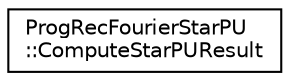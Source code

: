 digraph "Graphical Class Hierarchy"
{
  edge [fontname="Helvetica",fontsize="10",labelfontname="Helvetica",labelfontsize="10"];
  node [fontname="Helvetica",fontsize="10",shape=record];
  rankdir="LR";
  Node0 [label="ProgRecFourierStarPU\l::ComputeStarPUResult",height=0.2,width=0.4,color="black", fillcolor="white", style="filled",URL="$structProgRecFourierStarPU_1_1ComputeStarPUResult.html"];
}
